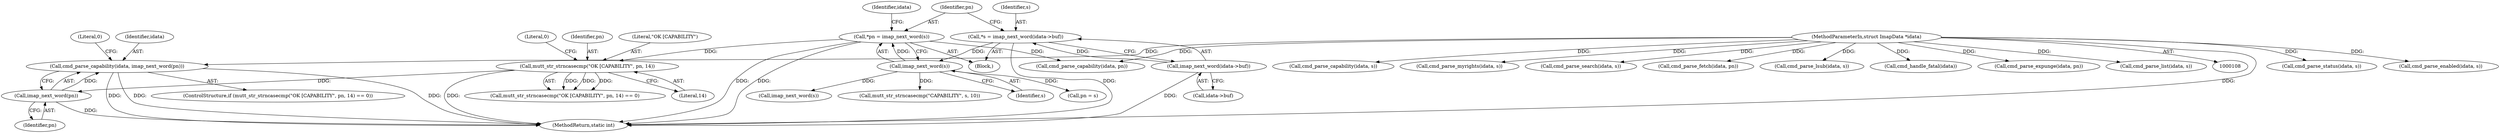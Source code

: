 digraph "0_neomutt_36a29280448097f34ce9c94606195f2ac643fed1@pointer" {
"1000278" [label="(Call,cmd_parse_capability(idata, imap_next_word(pn)))"];
"1000109" [label="(MethodParameterIn,struct ImapData *idata)"];
"1000280" [label="(Call,imap_next_word(pn))"];
"1000273" [label="(Call,mutt_str_strncasecmp(\"OK [CAPABILITY\", pn, 14))"];
"1000123" [label="(Call,*pn = imap_next_word(s))"];
"1000125" [label="(Call,imap_next_word(s))"];
"1000116" [label="(Call,*s = imap_next_word(idata->buf))"];
"1000118" [label="(Call,imap_next_word(idata->buf))"];
"1000109" [label="(MethodParameterIn,struct ImapData *idata)"];
"1000117" [label="(Identifier,s)"];
"1000116" [label="(Call,*s = imap_next_word(idata->buf))"];
"1000118" [label="(Call,imap_next_word(idata->buf))"];
"1000275" [label="(Identifier,pn)"];
"1000334" [label="(Call,cmd_parse_status(idata, s))"];
"1000251" [label="(Call,mutt_str_strncasecmp(\"CAPABILITY\", s, 10))"];
"1000119" [label="(Call,idata->buf)"];
"1000345" [label="(Call,cmd_parse_enabled(idata, s))"];
"1000401" [label="(Literal,0)"];
"1000267" [label="(Call,cmd_parse_capability(idata, pn))"];
"1000110" [label="(Block,)"];
"1000140" [label="(Call,pn = s)"];
"1000131" [label="(Identifier,idata)"];
"1000278" [label="(Call,cmd_parse_capability(idata, imap_next_word(pn)))"];
"1000276" [label="(Literal,14)"];
"1000274" [label="(Literal,\"OK [CAPABILITY\")"];
"1000280" [label="(Call,imap_next_word(pn))"];
"1000271" [label="(ControlStructure,if (mutt_str_strncasecmp(\"OK [CAPABILITY\", pn, 14) == 0))"];
"1000256" [label="(Call,cmd_parse_capability(idata, s))"];
"1000312" [label="(Call,cmd_parse_myrights(idata, s))"];
"1000323" [label="(Call,cmd_parse_search(idata, s))"];
"1000281" [label="(Identifier,pn)"];
"1000245" [label="(Call,cmd_parse_fetch(idata, pn))"];
"1000273" [label="(Call,mutt_str_strncasecmp(\"OK [CAPABILITY\", pn, 14))"];
"1000125" [label="(Call,imap_next_word(s))"];
"1000301" [label="(Call,cmd_parse_lsub(idata, s))"];
"1000376" [label="(Call,cmd_handle_fatal(idata))"];
"1000277" [label="(Literal,0)"];
"1000145" [label="(Call,imap_next_word(s))"];
"1000272" [label="(Call,mutt_str_strncasecmp(\"OK [CAPABILITY\", pn, 14) == 0)"];
"1000126" [label="(Identifier,s)"];
"1000279" [label="(Identifier,idata)"];
"1000123" [label="(Call,*pn = imap_next_word(s))"];
"1000234" [label="(Call,cmd_parse_expunge(idata, pn))"];
"1000124" [label="(Identifier,pn)"];
"1000290" [label="(Call,cmd_parse_list(idata, s))"];
"1000402" [label="(MethodReturn,static int)"];
"1000278" -> "1000271"  [label="AST: "];
"1000278" -> "1000280"  [label="CFG: "];
"1000279" -> "1000278"  [label="AST: "];
"1000280" -> "1000278"  [label="AST: "];
"1000401" -> "1000278"  [label="CFG: "];
"1000278" -> "1000402"  [label="DDG: "];
"1000278" -> "1000402"  [label="DDG: "];
"1000278" -> "1000402"  [label="DDG: "];
"1000109" -> "1000278"  [label="DDG: "];
"1000280" -> "1000278"  [label="DDG: "];
"1000109" -> "1000108"  [label="AST: "];
"1000109" -> "1000402"  [label="DDG: "];
"1000109" -> "1000234"  [label="DDG: "];
"1000109" -> "1000245"  [label="DDG: "];
"1000109" -> "1000256"  [label="DDG: "];
"1000109" -> "1000267"  [label="DDG: "];
"1000109" -> "1000290"  [label="DDG: "];
"1000109" -> "1000301"  [label="DDG: "];
"1000109" -> "1000312"  [label="DDG: "];
"1000109" -> "1000323"  [label="DDG: "];
"1000109" -> "1000334"  [label="DDG: "];
"1000109" -> "1000345"  [label="DDG: "];
"1000109" -> "1000376"  [label="DDG: "];
"1000280" -> "1000281"  [label="CFG: "];
"1000281" -> "1000280"  [label="AST: "];
"1000280" -> "1000402"  [label="DDG: "];
"1000273" -> "1000280"  [label="DDG: "];
"1000273" -> "1000272"  [label="AST: "];
"1000273" -> "1000276"  [label="CFG: "];
"1000274" -> "1000273"  [label="AST: "];
"1000275" -> "1000273"  [label="AST: "];
"1000276" -> "1000273"  [label="AST: "];
"1000277" -> "1000273"  [label="CFG: "];
"1000273" -> "1000402"  [label="DDG: "];
"1000273" -> "1000272"  [label="DDG: "];
"1000273" -> "1000272"  [label="DDG: "];
"1000273" -> "1000272"  [label="DDG: "];
"1000123" -> "1000273"  [label="DDG: "];
"1000123" -> "1000110"  [label="AST: "];
"1000123" -> "1000125"  [label="CFG: "];
"1000124" -> "1000123"  [label="AST: "];
"1000125" -> "1000123"  [label="AST: "];
"1000131" -> "1000123"  [label="CFG: "];
"1000123" -> "1000402"  [label="DDG: "];
"1000123" -> "1000402"  [label="DDG: "];
"1000125" -> "1000123"  [label="DDG: "];
"1000123" -> "1000267"  [label="DDG: "];
"1000125" -> "1000126"  [label="CFG: "];
"1000126" -> "1000125"  [label="AST: "];
"1000116" -> "1000125"  [label="DDG: "];
"1000125" -> "1000140"  [label="DDG: "];
"1000125" -> "1000145"  [label="DDG: "];
"1000125" -> "1000251"  [label="DDG: "];
"1000116" -> "1000110"  [label="AST: "];
"1000116" -> "1000118"  [label="CFG: "];
"1000117" -> "1000116"  [label="AST: "];
"1000118" -> "1000116"  [label="AST: "];
"1000124" -> "1000116"  [label="CFG: "];
"1000116" -> "1000402"  [label="DDG: "];
"1000118" -> "1000116"  [label="DDG: "];
"1000118" -> "1000119"  [label="CFG: "];
"1000119" -> "1000118"  [label="AST: "];
"1000118" -> "1000402"  [label="DDG: "];
}
